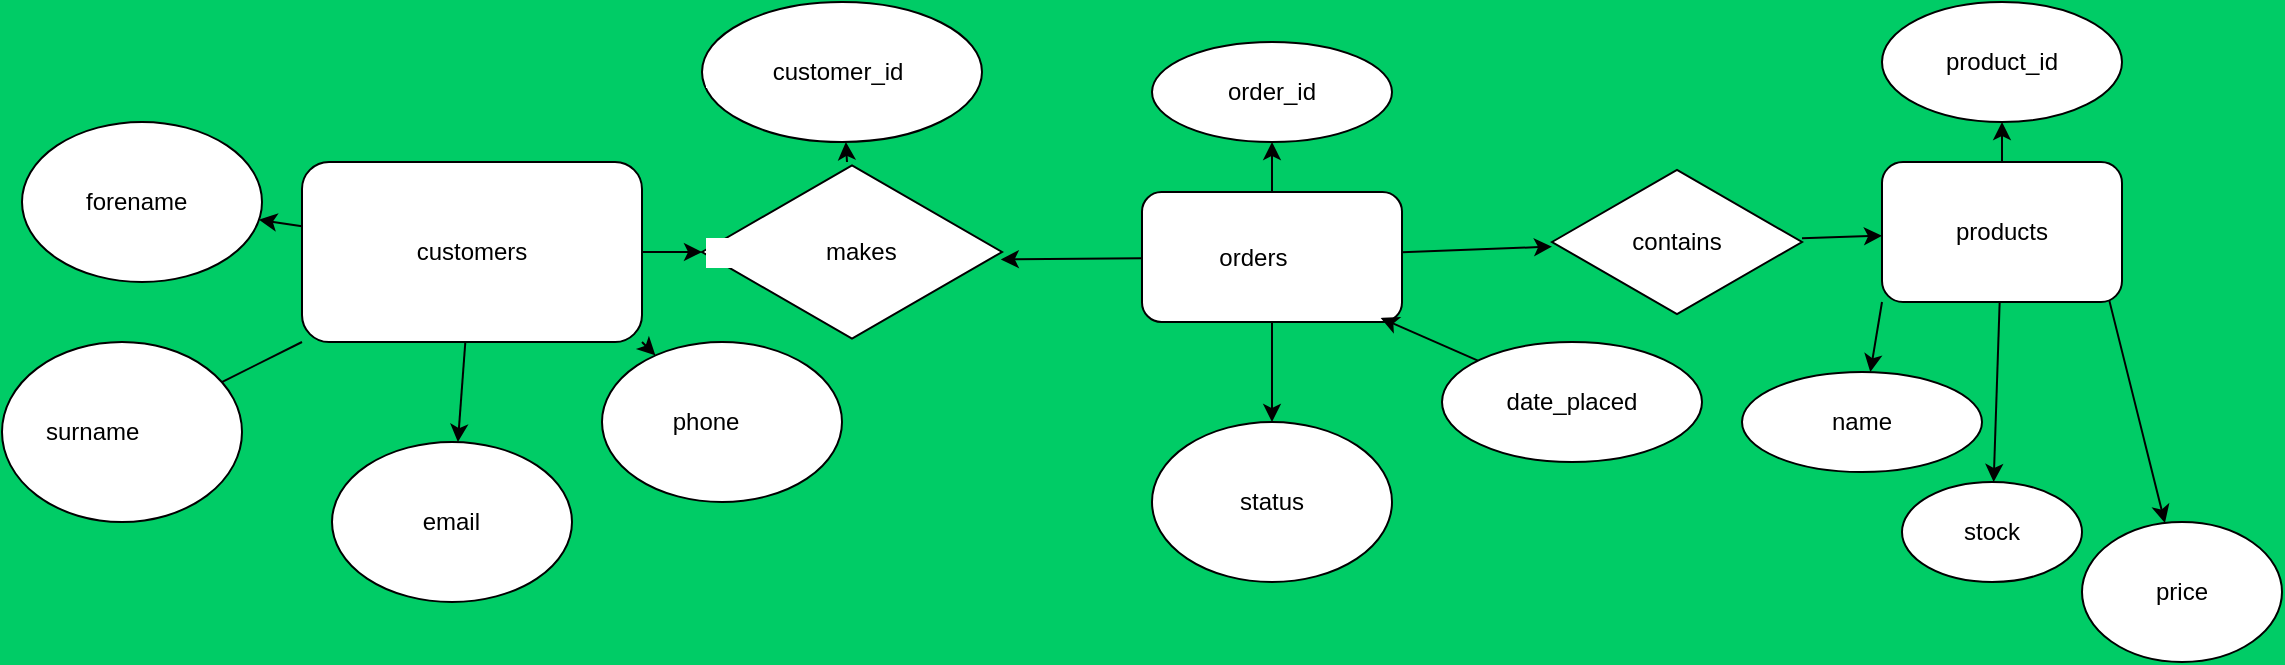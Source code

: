 <mxfile version="14.6.12" type="github"><diagram id="w_2L7QuxNXr-_YRuGZOt" name="Page-1"><mxGraphModel dx="1001" dy="717" grid="1" gridSize="10" guides="1" tooltips="1" connect="1" arrows="1" fold="1" page="1" pageScale="1" pageWidth="850" pageHeight="1100" background="#00CC66" math="0" shadow="0"><root><mxCell id="0"/><mxCell id="1" parent="0"/><mxCell id="Lms4LUletyTlt_pSYaLN-39" style="edgeStyle=none;rounded=0;orthogonalLoop=1;jettySize=auto;html=1;" edge="1" parent="1" source="Lms4LUletyTlt_pSYaLN-38" target="Lms4LUletyTlt_pSYaLN-40"><mxGeometry relative="1" as="geometry"><mxPoint x="100" y="120" as="targetPoint"/></mxGeometry></mxCell><mxCell id="Lms4LUletyTlt_pSYaLN-43" style="edgeStyle=none;rounded=0;orthogonalLoop=1;jettySize=auto;html=1;" edge="1" parent="1" source="Lms4LUletyTlt_pSYaLN-38" target="Lms4LUletyTlt_pSYaLN-44"><mxGeometry relative="1" as="geometry"><mxPoint x="255" y="250" as="targetPoint"/></mxGeometry></mxCell><mxCell id="Lms4LUletyTlt_pSYaLN-45" style="edgeStyle=none;rounded=0;orthogonalLoop=1;jettySize=auto;html=1;exitX=1;exitY=1;exitDx=0;exitDy=0;" edge="1" parent="1" source="Lms4LUletyTlt_pSYaLN-38" target="Lms4LUletyTlt_pSYaLN-46"><mxGeometry relative="1" as="geometry"><mxPoint x="390" y="230" as="targetPoint"/></mxGeometry></mxCell><mxCell id="Lms4LUletyTlt_pSYaLN-47" style="edgeStyle=none;rounded=0;orthogonalLoop=1;jettySize=auto;html=1;" edge="1" parent="1" source="Lms4LUletyTlt_pSYaLN-38" target="Lms4LUletyTlt_pSYaLN-48"><mxGeometry relative="1" as="geometry"><mxPoint x="460" y="145" as="targetPoint"/></mxGeometry></mxCell><mxCell id="Lms4LUletyTlt_pSYaLN-38" value="customers" style="rounded=1;whiteSpace=wrap;html=1;labelBackgroundColor=#ffffff;align=center;" vertex="1" parent="1"><mxGeometry x="180" y="100" width="170" height="90" as="geometry"/></mxCell><mxCell id="Lms4LUletyTlt_pSYaLN-40" value="&amp;nbsp; &amp;nbsp; &amp;nbsp; &amp;nbsp; &amp;nbsp;forename" style="ellipse;whiteSpace=wrap;html=1;labelBackgroundColor=#ffffff;align=left;" vertex="1" parent="1"><mxGeometry x="40" y="80" width="120" height="80" as="geometry"/></mxCell><mxCell id="Lms4LUletyTlt_pSYaLN-41" value="" style="endArrow=none;html=1;exitX=0;exitY=1;exitDx=0;exitDy=0;" edge="1" parent="1" source="Lms4LUletyTlt_pSYaLN-38" target="Lms4LUletyTlt_pSYaLN-42"><mxGeometry width="50" height="50" relative="1" as="geometry"><mxPoint x="150" y="210" as="sourcePoint"/><mxPoint x="180" y="180" as="targetPoint"/></mxGeometry></mxCell><mxCell id="Lms4LUletyTlt_pSYaLN-42" value="&amp;nbsp; &amp;nbsp; &amp;nbsp; surname" style="ellipse;whiteSpace=wrap;html=1;labelBackgroundColor=#ffffff;align=left;" vertex="1" parent="1"><mxGeometry x="30" y="190" width="120" height="90" as="geometry"/></mxCell><mxCell id="Lms4LUletyTlt_pSYaLN-44" value="&amp;nbsp; &amp;nbsp; &amp;nbsp; &amp;nbsp; &amp;nbsp; &amp;nbsp; &amp;nbsp;email&amp;nbsp;" style="ellipse;whiteSpace=wrap;html=1;labelBackgroundColor=#ffffff;align=left;" vertex="1" parent="1"><mxGeometry x="195" y="240" width="120" height="80" as="geometry"/></mxCell><mxCell id="Lms4LUletyTlt_pSYaLN-46" value="&amp;nbsp; &amp;nbsp; &amp;nbsp; &amp;nbsp; &amp;nbsp; phone&amp;nbsp;" style="ellipse;whiteSpace=wrap;html=1;labelBackgroundColor=#ffffff;align=left;" vertex="1" parent="1"><mxGeometry x="330" y="190" width="120" height="80" as="geometry"/></mxCell><mxCell id="Lms4LUletyTlt_pSYaLN-49" style="edgeStyle=none;rounded=0;orthogonalLoop=1;jettySize=auto;html=1;" edge="1" parent="1" source="Lms4LUletyTlt_pSYaLN-48" target="Lms4LUletyTlt_pSYaLN-50"><mxGeometry relative="1" as="geometry"><mxPoint x="455" y="50" as="targetPoint"/></mxGeometry></mxCell><mxCell id="Lms4LUletyTlt_pSYaLN-48" value="&amp;nbsp; &amp;nbsp; &amp;nbsp; &amp;nbsp; &amp;nbsp; &amp;nbsp; &amp;nbsp; &amp;nbsp; &amp;nbsp; makes" style="html=1;whiteSpace=wrap;aspect=fixed;shape=isoRectangle;labelBackgroundColor=#ffffff;align=left;" vertex="1" parent="1"><mxGeometry x="380" y="100" width="150" height="90" as="geometry"/></mxCell><mxCell id="Lms4LUletyTlt_pSYaLN-50" value="&amp;nbsp; &amp;nbsp; &amp;nbsp; &amp;nbsp; &amp;nbsp; customer_id&amp;nbsp;" style="ellipse;whiteSpace=wrap;html=1;labelBackgroundColor=#ffffff;align=left;" vertex="1" parent="1"><mxGeometry x="380" y="20" width="140" height="70" as="geometry"/></mxCell><mxCell id="Lms4LUletyTlt_pSYaLN-52" style="edgeStyle=none;rounded=0;orthogonalLoop=1;jettySize=auto;html=1;entryX=0.996;entryY=0.541;entryDx=0;entryDy=0;entryPerimeter=0;" edge="1" parent="1" source="Lms4LUletyTlt_pSYaLN-51" target="Lms4LUletyTlt_pSYaLN-48"><mxGeometry relative="1" as="geometry"/></mxCell><mxCell id="Lms4LUletyTlt_pSYaLN-53" style="edgeStyle=none;rounded=0;orthogonalLoop=1;jettySize=auto;html=1;" edge="1" parent="1" source="Lms4LUletyTlt_pSYaLN-51" target="Lms4LUletyTlt_pSYaLN-54"><mxGeometry relative="1" as="geometry"><mxPoint x="665" y="270" as="targetPoint"/></mxGeometry></mxCell><mxCell id="Lms4LUletyTlt_pSYaLN-57" style="edgeStyle=none;rounded=0;orthogonalLoop=1;jettySize=auto;html=1;exitX=0.5;exitY=0;exitDx=0;exitDy=0;" edge="1" parent="1" source="Lms4LUletyTlt_pSYaLN-51" target="Lms4LUletyTlt_pSYaLN-58"><mxGeometry relative="1" as="geometry"><mxPoint x="665" y="60" as="targetPoint"/></mxGeometry></mxCell><mxCell id="Lms4LUletyTlt_pSYaLN-59" style="edgeStyle=none;rounded=0;orthogonalLoop=1;jettySize=auto;html=1;" edge="1" parent="1" source="Lms4LUletyTlt_pSYaLN-51" target="Lms4LUletyTlt_pSYaLN-60"><mxGeometry relative="1" as="geometry"><mxPoint x="880" y="147.5" as="targetPoint"/></mxGeometry></mxCell><mxCell id="Lms4LUletyTlt_pSYaLN-51" value="&amp;nbsp; &amp;nbsp; &amp;nbsp; &amp;nbsp; &amp;nbsp; &amp;nbsp;orders" style="rounded=1;whiteSpace=wrap;html=1;labelBackgroundColor=#ffffff;align=left;" vertex="1" parent="1"><mxGeometry x="600" y="115" width="130" height="65" as="geometry"/></mxCell><mxCell id="Lms4LUletyTlt_pSYaLN-54" value="status" style="ellipse;whiteSpace=wrap;html=1;labelBackgroundColor=#ffffff;align=center;" vertex="1" parent="1"><mxGeometry x="605" y="230" width="120" height="80" as="geometry"/></mxCell><mxCell id="Lms4LUletyTlt_pSYaLN-56" style="edgeStyle=none;rounded=0;orthogonalLoop=1;jettySize=auto;html=1;entryX=0.918;entryY=0.969;entryDx=0;entryDy=0;entryPerimeter=0;" edge="1" parent="1" source="Lms4LUletyTlt_pSYaLN-55" target="Lms4LUletyTlt_pSYaLN-51"><mxGeometry relative="1" as="geometry"/></mxCell><mxCell id="Lms4LUletyTlt_pSYaLN-55" value="date_placed" style="ellipse;whiteSpace=wrap;html=1;labelBackgroundColor=#ffffff;align=center;" vertex="1" parent="1"><mxGeometry x="750" y="190" width="130" height="60" as="geometry"/></mxCell><mxCell id="Lms4LUletyTlt_pSYaLN-58" value="order_id" style="ellipse;whiteSpace=wrap;html=1;labelBackgroundColor=#ffffff;align=center;" vertex="1" parent="1"><mxGeometry x="605" y="40" width="120" height="50" as="geometry"/></mxCell><mxCell id="Lms4LUletyTlt_pSYaLN-61" style="edgeStyle=none;rounded=0;orthogonalLoop=1;jettySize=auto;html=1;" edge="1" parent="1" source="Lms4LUletyTlt_pSYaLN-60" target="Lms4LUletyTlt_pSYaLN-62"><mxGeometry relative="1" as="geometry"><mxPoint x="990" y="140" as="targetPoint"/></mxGeometry></mxCell><mxCell id="Lms4LUletyTlt_pSYaLN-60" value="contains" style="html=1;whiteSpace=wrap;aspect=fixed;shape=isoRectangle;labelBackgroundColor=#ffffff;align=center;" vertex="1" parent="1"><mxGeometry x="805" y="102.5" width="125" height="75" as="geometry"/></mxCell><mxCell id="Lms4LUletyTlt_pSYaLN-63" style="edgeStyle=none;rounded=0;orthogonalLoop=1;jettySize=auto;html=1;" edge="1" parent="1" source="Lms4LUletyTlt_pSYaLN-62" target="Lms4LUletyTlt_pSYaLN-64"><mxGeometry relative="1" as="geometry"><mxPoint x="1030" y="40" as="targetPoint"/></mxGeometry></mxCell><mxCell id="Lms4LUletyTlt_pSYaLN-65" style="edgeStyle=none;rounded=0;orthogonalLoop=1;jettySize=auto;html=1;exitX=0;exitY=1;exitDx=0;exitDy=0;" edge="1" parent="1" source="Lms4LUletyTlt_pSYaLN-62" target="Lms4LUletyTlt_pSYaLN-66"><mxGeometry relative="1" as="geometry"><mxPoint x="930" y="220" as="targetPoint"/></mxGeometry></mxCell><mxCell id="Lms4LUletyTlt_pSYaLN-67" style="edgeStyle=none;rounded=0;orthogonalLoop=1;jettySize=auto;html=1;" edge="1" parent="1" source="Lms4LUletyTlt_pSYaLN-62" target="Lms4LUletyTlt_pSYaLN-68"><mxGeometry relative="1" as="geometry"><mxPoint x="1040" y="270" as="targetPoint"/></mxGeometry></mxCell><mxCell id="Lms4LUletyTlt_pSYaLN-69" style="edgeStyle=none;rounded=0;orthogonalLoop=1;jettySize=auto;html=1;exitX=0.939;exitY=0.933;exitDx=0;exitDy=0;exitPerimeter=0;" edge="1" parent="1" source="Lms4LUletyTlt_pSYaLN-62" target="Lms4LUletyTlt_pSYaLN-70"><mxGeometry relative="1" as="geometry"><mxPoint x="1120" y="300" as="targetPoint"/></mxGeometry></mxCell><mxCell id="Lms4LUletyTlt_pSYaLN-62" value="products" style="rounded=1;whiteSpace=wrap;html=1;labelBackgroundColor=#ffffff;align=center;" vertex="1" parent="1"><mxGeometry x="970" y="100" width="120" height="70" as="geometry"/></mxCell><mxCell id="Lms4LUletyTlt_pSYaLN-64" value="product_id" style="ellipse;whiteSpace=wrap;html=1;labelBackgroundColor=#ffffff;align=center;" vertex="1" parent="1"><mxGeometry x="970" y="20" width="120" height="60" as="geometry"/></mxCell><mxCell id="Lms4LUletyTlt_pSYaLN-66" value="name" style="ellipse;whiteSpace=wrap;html=1;labelBackgroundColor=#ffffff;align=center;" vertex="1" parent="1"><mxGeometry x="900" y="205" width="120" height="50" as="geometry"/></mxCell><mxCell id="Lms4LUletyTlt_pSYaLN-68" value="stock" style="ellipse;whiteSpace=wrap;html=1;labelBackgroundColor=#ffffff;align=center;" vertex="1" parent="1"><mxGeometry x="980" y="260" width="90" height="50" as="geometry"/></mxCell><mxCell id="Lms4LUletyTlt_pSYaLN-70" value="price" style="ellipse;whiteSpace=wrap;html=1;labelBackgroundColor=#ffffff;align=center;" vertex="1" parent="1"><mxGeometry x="1070" y="280" width="100" height="70" as="geometry"/></mxCell></root></mxGraphModel></diagram></mxfile>